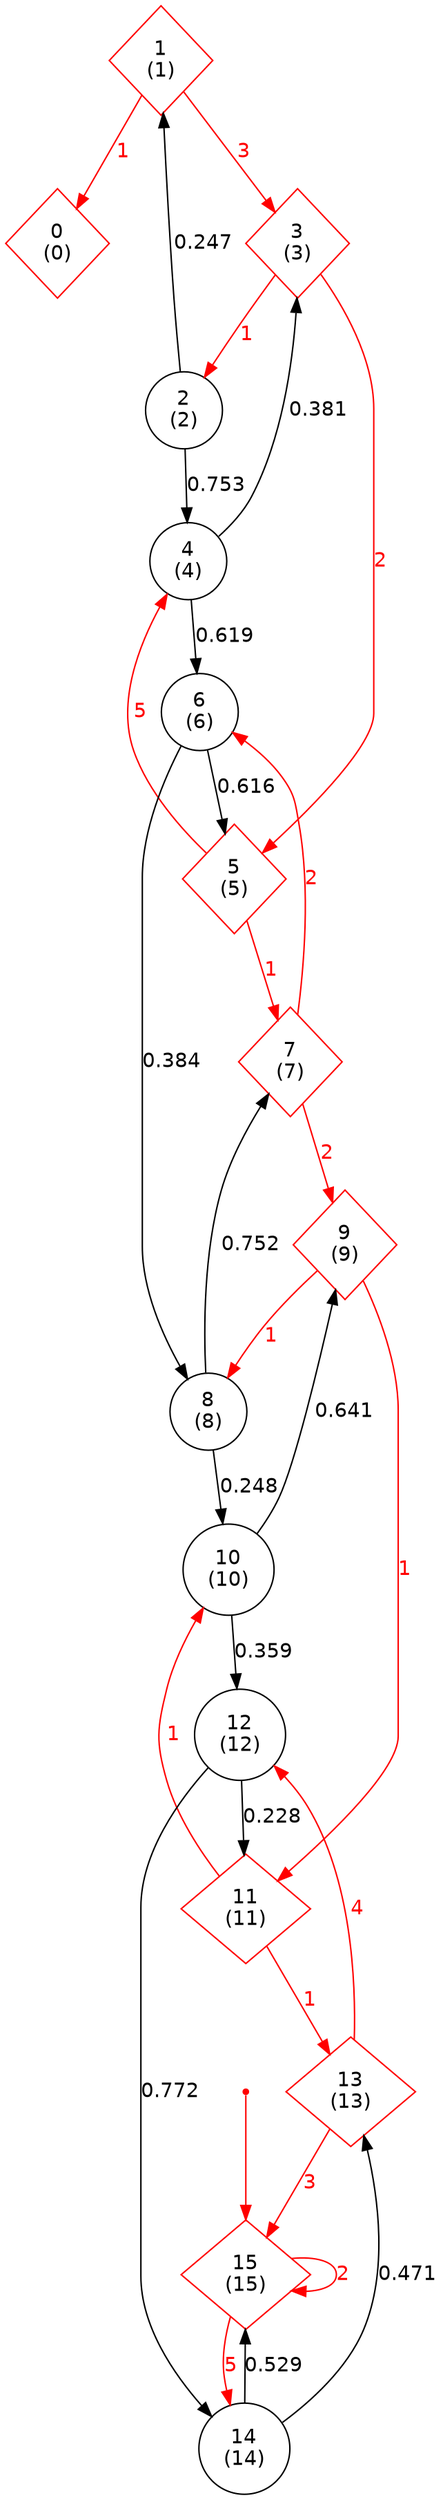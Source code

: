 digraph EMDP {
node [label="",fontname="Helvetica",shape="circle"];
0 [label="0\n(0)",color="red",shape="diamond"];
1 [label="1\n(1)",color="red",shape="diamond"];
1 -> 0 [label="1",color="red",fontcolor="red",fontname="Helvetica"];
1 -> 3 [label="3",color="red",fontcolor="red",fontname="Helvetica"];
2 [label="2\n(2)",color="black"];
2 -> 1 [label="0.247",color="black",fontcolor="black",fontname="Helvetica"];
2 -> 4 [label="0.753",color="black",fontcolor="black",fontname="Helvetica"];
3 [label="3\n(3)",color="red",shape="diamond"];
3 -> 2 [label="1",color="red",fontcolor="red",fontname="Helvetica"];
3 -> 5 [label="2",color="red",fontcolor="red",fontname="Helvetica"];
4 [label="4\n(4)",color="black"];
4 -> 3 [label="0.381",color="black",fontcolor="black",fontname="Helvetica"];
4 -> 6 [label="0.619",color="black",fontcolor="black",fontname="Helvetica"];
5 [label="5\n(5)",color="red",shape="diamond"];
5 -> 4 [label="5",color="red",fontcolor="red",fontname="Helvetica"];
5 -> 7 [label="1",color="red",fontcolor="red",fontname="Helvetica"];
6 [label="6\n(6)",color="black"];
6 -> 5 [label="0.616",color="black",fontcolor="black",fontname="Helvetica"];
6 -> 8 [label="0.384",color="black",fontcolor="black",fontname="Helvetica"];
7 [label="7\n(7)",color="red",shape="diamond"];
7 -> 6 [label="2",color="red",fontcolor="red",fontname="Helvetica"];
7 -> 9 [label="2",color="red",fontcolor="red",fontname="Helvetica"];
8 [label="8\n(8)",color="black"];
8 -> 7 [label="0.752",color="black",fontcolor="black",fontname="Helvetica"];
8 -> 10 [label="0.248",color="black",fontcolor="black",fontname="Helvetica"];
9 [label="9\n(9)",color="red",shape="diamond"];
9 -> 8 [label="1",color="red",fontcolor="red",fontname="Helvetica"];
9 -> 11 [label="1",color="red",fontcolor="red",fontname="Helvetica"];
10 [label="10\n(10)",color="black"];
10 -> 9 [label="0.641",color="black",fontcolor="black",fontname="Helvetica"];
10 -> 12 [label="0.359",color="black",fontcolor="black",fontname="Helvetica"];
11 [label="11\n(11)",color="red",shape="diamond"];
11 -> 10 [label="1",color="red",fontcolor="red",fontname="Helvetica"];
11 -> 13 [label="1",color="red",fontcolor="red",fontname="Helvetica"];
12 [label="12\n(12)",color="black"];
12 -> 11 [label="0.228",color="black",fontcolor="black",fontname="Helvetica"];
12 -> 14 [label="0.772",color="black",fontcolor="black",fontname="Helvetica"];
13 [label="13\n(13)",color="red",shape="diamond"];
13 -> 12 [label="4",color="red",fontcolor="red",fontname="Helvetica"];
13 -> 15 [label="3",color="red",fontcolor="red",fontname="Helvetica"];
14 [label="14\n(14)",color="black"];
14 -> 13 [label="0.471",color="black",fontcolor="black",fontname="Helvetica"];
14 -> 15 [label="0.529",color="black",fontcolor="black",fontname="Helvetica"];
15 [label="15\n(15)",color="red",shape="diamond"];
"15i" [label="",color="red",shape="point"];
"15i" -> 15 [label="",color="red"];
15 -> 14 [label="5",color="red",fontcolor="red",fontname="Helvetica"];
15 -> 15 [label="2",color="red",fontcolor="red",fontname="Helvetica"];
}
